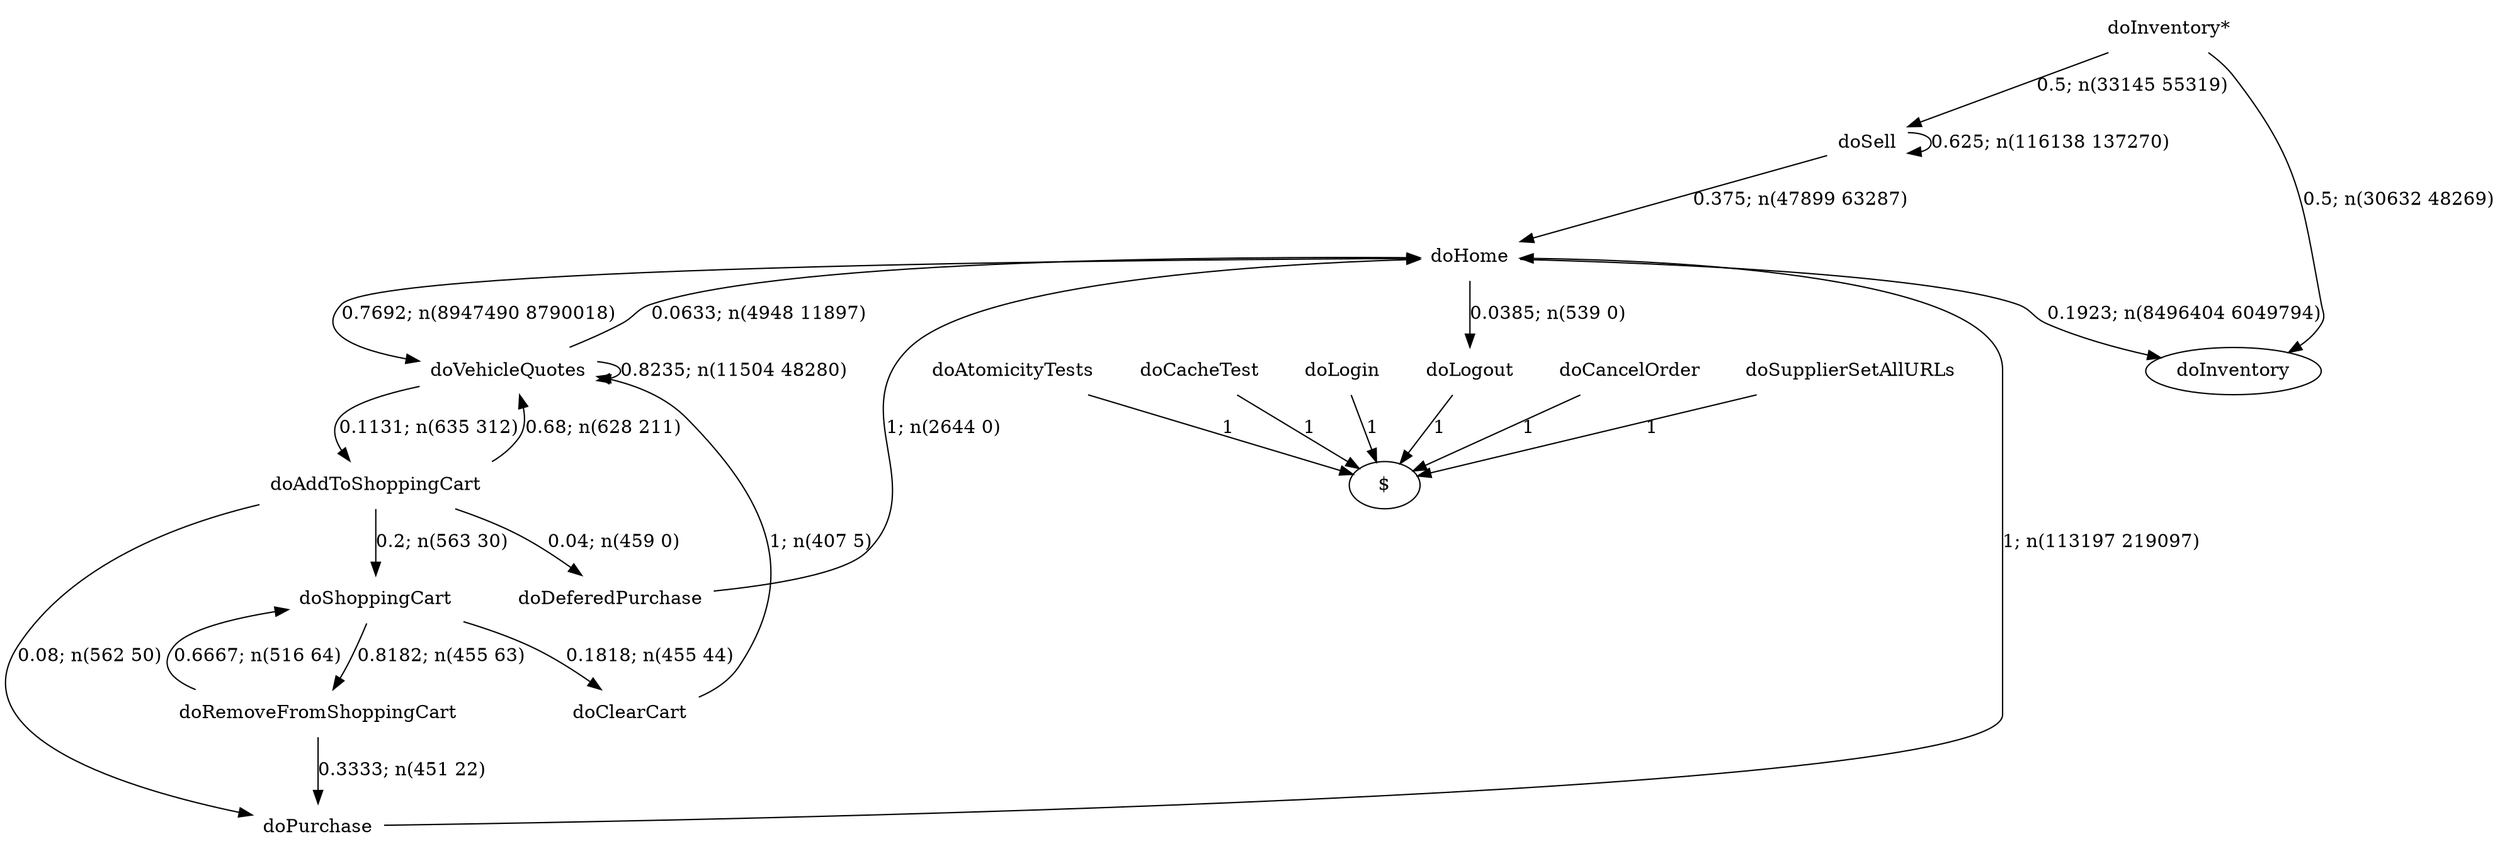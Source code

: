 digraph G {"doInventory*" [label="doInventory*",shape=none];"doSupplierSetAllURLs" [label="doSupplierSetAllURLs",shape=none];"doAtomicityTests" [label="doAtomicityTests",shape=none];"doCacheTest" [label="doCacheTest",shape=none];"doLogin" [label="doLogin",shape=none];"doVehicleQuotes" [label="doVehicleQuotes",shape=none];"doAddToShoppingCart" [label="doAddToShoppingCart",shape=none];"doDeferedPurchase" [label="doDeferedPurchase",shape=none];"doHome" [label="doHome",shape=none];"doShoppingCart" [label="doShoppingCart",shape=none];"doClearCart" [label="doClearCart",shape=none];"doPurchase" [label="doPurchase",shape=none];"doSell" [label="doSell",shape=none];"doLogout" [label="doLogout",shape=none];"doCancelOrder" [label="doCancelOrder",shape=none];"doRemoveFromShoppingCart" [label="doRemoveFromShoppingCart",shape=none];"doInventory*"->"doInventory" [style=solid,label="0.5; n(30632 48269)"];"doInventory*"->"doSell" [style=solid,label="0.5; n(33145 55319)"];"doSupplierSetAllURLs"->"$" [style=solid,label="1"];"doAtomicityTests"->"$" [style=solid,label="1"];"doCacheTest"->"$" [style=solid,label="1"];"doLogin"->"$" [style=solid,label="1"];"doVehicleQuotes"->"doVehicleQuotes" [style=solid,label="0.8235; n(11504 48280)"];"doVehicleQuotes"->"doAddToShoppingCart" [style=solid,label="0.1131; n(635 312)"];"doVehicleQuotes"->"doHome" [style=solid,label="0.0633; n(4948 11897)"];"doAddToShoppingCart"->"doVehicleQuotes" [style=solid,label="0.68; n(628 211)"];"doAddToShoppingCart"->"doDeferedPurchase" [style=solid,label="0.04; n(459 0)"];"doAddToShoppingCart"->"doShoppingCart" [style=solid,label="0.2; n(563 30)"];"doAddToShoppingCart"->"doPurchase" [style=solid,label="0.08; n(562 50)"];"doDeferedPurchase"->"doHome" [style=solid,label="1; n(2644 0)"];"doHome"->"doInventory" [style=solid,label="0.1923; n(8496404 6049794)"];"doHome"->"doVehicleQuotes" [style=solid,label="0.7692; n(8947490 8790018)"];"doHome"->"doLogout" [style=solid,label="0.0385; n(539 0)"];"doShoppingCart"->"doClearCart" [style=solid,label="0.1818; n(455 44)"];"doShoppingCart"->"doRemoveFromShoppingCart" [style=solid,label="0.8182; n(455 63)"];"doClearCart"->"doVehicleQuotes" [style=solid,label="1; n(407 5)"];"doPurchase"->"doHome" [style=solid,label="1; n(113197 219097)"];"doSell"->"doHome" [style=solid,label="0.375; n(47899 63287)"];"doSell"->"doSell" [style=solid,label="0.625; n(116138 137270)"];"doLogout"->"$" [style=solid,label="1"];"doCancelOrder"->"$" [style=solid,label="1"];"doRemoveFromShoppingCart"->"doShoppingCart" [style=solid,label="0.6667; n(516 64)"];"doRemoveFromShoppingCart"->"doPurchase" [style=solid,label="0.3333; n(451 22)"];}